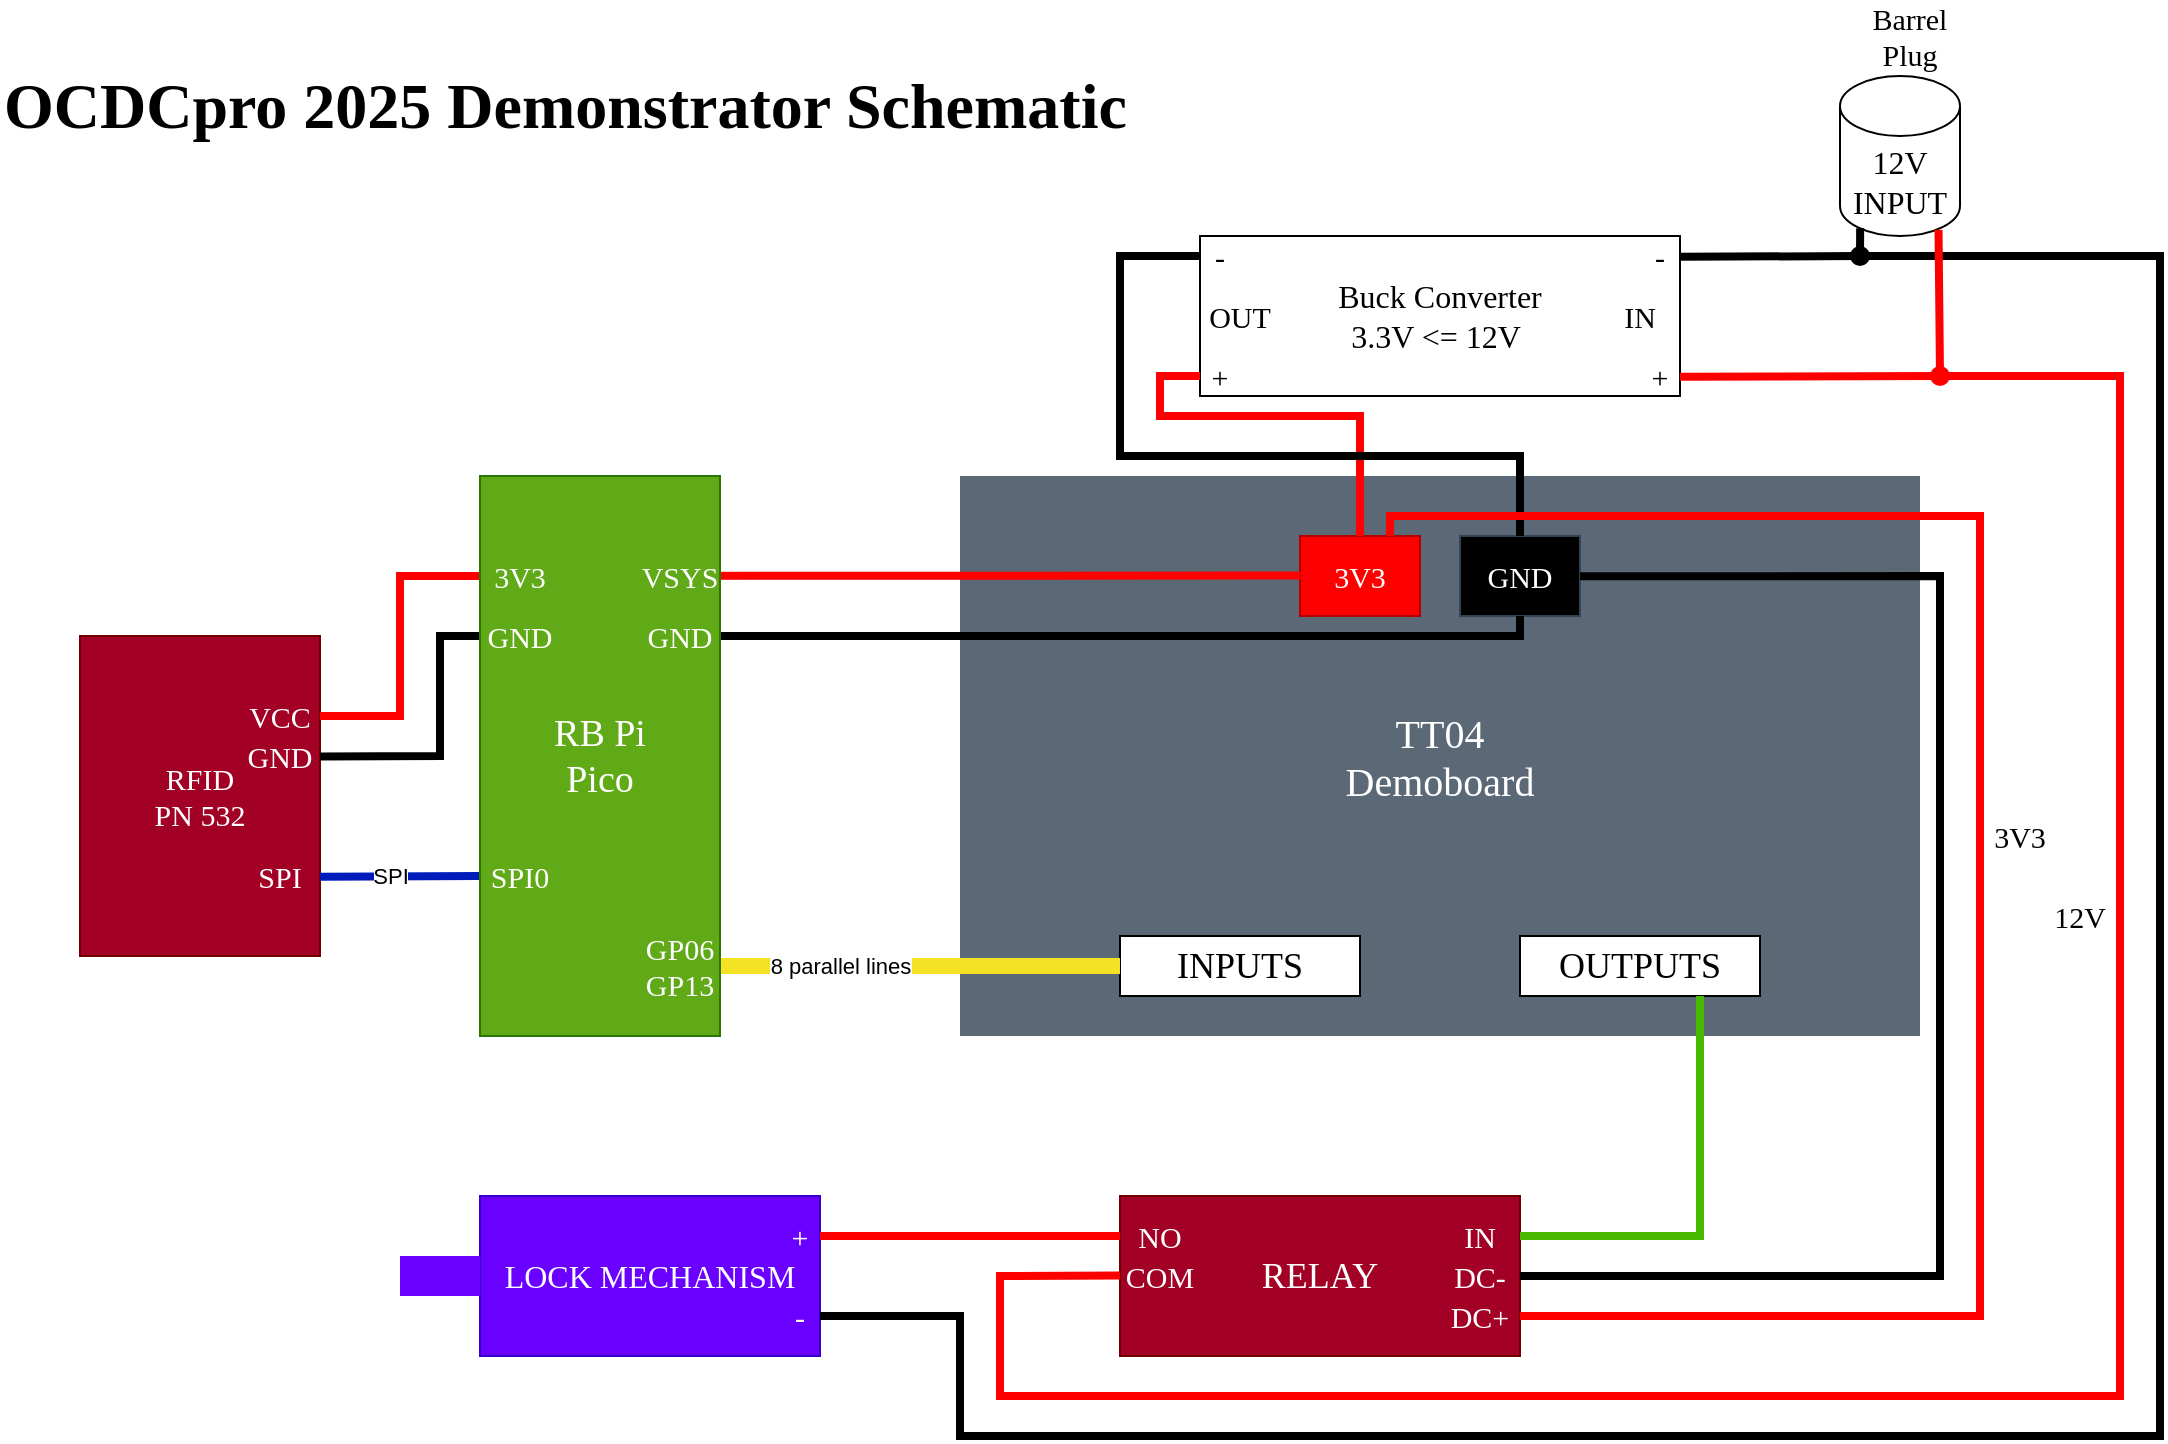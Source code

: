 <mxfile version="28.0.6">
  <diagram name="Page-1" id="QCwAmJ9PT2GfzORMa5Dn">
    <mxGraphModel dx="1678" dy="1046" grid="1" gridSize="10" guides="1" tooltips="1" connect="1" arrows="1" fold="1" page="1" pageScale="1" pageWidth="1169" pageHeight="827" math="0" shadow="0">
      <root>
        <mxCell id="0" />
        <mxCell id="1" parent="0" />
        <mxCell id="zM9eG9_5i-tdNmtmWKMm-1" value="&lt;font face=&quot;Lucida Console&quot; style=&quot;font-size: 16px;&quot;&gt;Buck Converter&lt;br&gt;&lt;/font&gt;&lt;span style=&quot;font-family: &amp;quot;Lucida Console&amp;quot;; font-size: 16px;&quot;&gt;3.3V &amp;lt;=&amp;nbsp;&lt;/span&gt;&lt;font face=&quot;Lucida Console&quot; style=&quot;font-size: 16px;&quot;&gt;12V&amp;nbsp;&lt;/font&gt;" style="rounded=0;whiteSpace=wrap;html=1;" vertex="1" parent="1">
          <mxGeometry x="640" y="160" width="240" height="80" as="geometry" />
        </mxCell>
        <mxCell id="zM9eG9_5i-tdNmtmWKMm-2" value="&lt;font face=&quot;Lucida Console&quot; style=&quot;font-size: 20px; color: rgb(255, 255, 255);&quot;&gt;TT04&lt;br&gt;Demoboard&lt;/font&gt;" style="rounded=0;whiteSpace=wrap;html=1;fillColor=light-dark(#5B6977,#7D8C9B);fontColor=#ffffff;strokeColor=none;" vertex="1" parent="1">
          <mxGeometry x="520" y="280" width="480" height="280" as="geometry" />
        </mxCell>
        <mxCell id="zM9eG9_5i-tdNmtmWKMm-3" value="&lt;font style=&quot;font-size: 16px;&quot; face=&quot;Lucida Console&quot;&gt;12V&lt;/font&gt;&lt;div&gt;&lt;font style=&quot;font-size: 16px;&quot; face=&quot;Lucida Console&quot;&gt;INPUT&lt;/font&gt;&lt;/div&gt;" style="shape=cylinder3;whiteSpace=wrap;html=1;boundedLbl=1;backgroundOutline=1;size=15;" vertex="1" parent="1">
          <mxGeometry x="960" y="80" width="60" height="80" as="geometry" />
        </mxCell>
        <mxCell id="zM9eG9_5i-tdNmtmWKMm-5" value="&lt;font style=&quot;font-size: 15px;&quot; face=&quot;Lucida Console&quot;&gt;RFID&lt;/font&gt;&lt;div&gt;&lt;font style=&quot;font-size: 15px;&quot; face=&quot;Lucida Console&quot;&gt;PN 532&lt;/font&gt;&lt;/div&gt;" style="rounded=0;whiteSpace=wrap;html=1;fillColor=#a20025;fontColor=#ffffff;strokeColor=#6F0000;" vertex="1" parent="1">
          <mxGeometry x="80" y="360" width="120" height="160" as="geometry" />
        </mxCell>
        <mxCell id="zM9eG9_5i-tdNmtmWKMm-7" value="&lt;font style=&quot;font-size: 18px;&quot; face=&quot;Lucida Console&quot;&gt;INPUTS&lt;/font&gt;" style="rounded=0;whiteSpace=wrap;html=1;" vertex="1" parent="1">
          <mxGeometry x="600" y="510" width="120" height="30" as="geometry" />
        </mxCell>
        <mxCell id="zM9eG9_5i-tdNmtmWKMm-8" value="&lt;font style=&quot;font-size: 18px;&quot; face=&quot;Lucida Console&quot;&gt;OUTPUTS&lt;/font&gt;" style="rounded=0;whiteSpace=wrap;html=1;" vertex="1" parent="1">
          <mxGeometry x="800" y="510" width="120" height="30" as="geometry" />
        </mxCell>
        <mxCell id="zM9eG9_5i-tdNmtmWKMm-10" value="&lt;font style=&quot;font-size: 18px;&quot; face=&quot;Lucida Console&quot;&gt;RELAY&lt;/font&gt;" style="rounded=0;whiteSpace=wrap;html=1;fillColor=#a20025;fontColor=#ffffff;strokeColor=#6F0000;" vertex="1" parent="1">
          <mxGeometry x="600" y="640" width="200" height="80" as="geometry" />
        </mxCell>
        <mxCell id="zM9eG9_5i-tdNmtmWKMm-11" value="&lt;font style=&quot;font-size: 15px;&quot; face=&quot;Lucida Console&quot;&gt;3V3&lt;/font&gt;" style="rounded=0;whiteSpace=wrap;html=1;fillColor=#FF0000;fontColor=#ffffff;strokeColor=#B20000;" vertex="1" parent="1">
          <mxGeometry x="690" y="310" width="60" height="40" as="geometry" />
        </mxCell>
        <mxCell id="zM9eG9_5i-tdNmtmWKMm-12" value="&lt;font style=&quot;font-size: 15px;&quot; face=&quot;Lucida Console&quot;&gt;GND&lt;/font&gt;" style="rounded=0;whiteSpace=wrap;html=1;fillColor=light-dark(#000000,#000000);fontColor=#ffffff;strokeColor=#314354;" vertex="1" parent="1">
          <mxGeometry x="770" y="310" width="60" height="40" as="geometry" />
        </mxCell>
        <mxCell id="zM9eG9_5i-tdNmtmWKMm-14" value="&lt;font style=&quot;font-size: 16px;&quot; face=&quot;Lucida Console&quot;&gt;LOCK MECHANISM&lt;/font&gt;" style="rounded=0;whiteSpace=wrap;html=1;fillColor=#6a00ff;fontColor=#ffffff;strokeColor=#3700CC;" vertex="1" parent="1">
          <mxGeometry x="280" y="640" width="170" height="80" as="geometry" />
        </mxCell>
        <mxCell id="zM9eG9_5i-tdNmtmWKMm-15" value="" style="endArrow=none;html=1;rounded=0;endFill=0;exitX=1;exitY=0.5;exitDx=0;exitDy=0;strokeWidth=4;fillColor=#0050ef;strokeColor=#001DBC;" edge="1" parent="1">
          <mxGeometry relative="1" as="geometry">
            <mxPoint x="200" y="480.42" as="sourcePoint" />
            <mxPoint x="280" y="480" as="targetPoint" />
          </mxGeometry>
        </mxCell>
        <mxCell id="zM9eG9_5i-tdNmtmWKMm-17" value="SPI" style="edgeLabel;html=1;align=center;verticalAlign=middle;resizable=0;points=[];" vertex="1" connectable="0" parent="zM9eG9_5i-tdNmtmWKMm-15">
          <mxGeometry x="-0.138" relative="1" as="geometry">
            <mxPoint as="offset" />
          </mxGeometry>
        </mxCell>
        <mxCell id="zM9eG9_5i-tdNmtmWKMm-18" value="" style="endArrow=none;html=1;rounded=0;endFill=0;exitX=0.997;exitY=0.875;exitDx=0;exitDy=0;strokeWidth=8;entryX=0;entryY=0.5;entryDx=0;entryDy=0;exitPerimeter=0;fillColor=#e3c800;strokeColor=light-dark(#f4e225, #ededed);" edge="1" parent="1" source="zM9eG9_5i-tdNmtmWKMm-4" target="zM9eG9_5i-tdNmtmWKMm-7">
          <mxGeometry relative="1" as="geometry">
            <mxPoint x="400" y="519.59" as="sourcePoint" />
            <mxPoint x="480" y="519.17" as="targetPoint" />
          </mxGeometry>
        </mxCell>
        <mxCell id="zM9eG9_5i-tdNmtmWKMm-19" value="8 parallel lines" style="edgeLabel;html=1;align=center;verticalAlign=middle;resizable=0;points=[];" vertex="1" connectable="0" parent="zM9eG9_5i-tdNmtmWKMm-18">
          <mxGeometry x="-0.138" relative="1" as="geometry">
            <mxPoint x="-26" as="offset" />
          </mxGeometry>
        </mxCell>
        <mxCell id="zM9eG9_5i-tdNmtmWKMm-20" value="" style="endArrow=none;html=1;rounded=0;endFill=0;strokeWidth=4;entryX=0.75;entryY=1;entryDx=0;entryDy=0;exitX=1;exitY=0.25;exitDx=0;exitDy=0;fillColor=#60a917;strokeColor=#47B900;" edge="1" parent="1" source="zM9eG9_5i-tdNmtmWKMm-10" target="zM9eG9_5i-tdNmtmWKMm-8">
          <mxGeometry relative="1" as="geometry">
            <mxPoint x="868" y="660" as="sourcePoint" />
            <mxPoint x="960" y="610" as="targetPoint" />
            <Array as="points">
              <mxPoint x="890" y="660" />
              <mxPoint x="890" y="600" />
            </Array>
          </mxGeometry>
        </mxCell>
        <mxCell id="zM9eG9_5i-tdNmtmWKMm-23" value="" style="endArrow=none;html=1;rounded=0;endFill=0;exitX=1;exitY=0.25;exitDx=0;exitDy=0;strokeWidth=4;entryX=0;entryY=0.25;entryDx=0;entryDy=0;fillColor=#e51400;strokeColor=#FF0000;" edge="1" parent="1" source="zM9eG9_5i-tdNmtmWKMm-14" target="zM9eG9_5i-tdNmtmWKMm-10">
          <mxGeometry relative="1" as="geometry">
            <mxPoint x="440" y="670" as="sourcePoint" />
            <mxPoint x="640" y="670" as="targetPoint" />
          </mxGeometry>
        </mxCell>
        <mxCell id="zM9eG9_5i-tdNmtmWKMm-25" value="" style="endArrow=none;html=1;rounded=0;endFill=0;exitX=1;exitY=0.5;exitDx=0;exitDy=0;strokeWidth=4;fillColor=#e51400;strokeColor=#FF0000;" edge="1" parent="1">
          <mxGeometry relative="1" as="geometry">
            <mxPoint x="880" y="230.42" as="sourcePoint" />
            <mxPoint x="1010" y="230" as="targetPoint" />
          </mxGeometry>
        </mxCell>
        <mxCell id="zM9eG9_5i-tdNmtmWKMm-27" value="" style="endArrow=none;html=1;rounded=0;endFill=0;exitX=1;exitY=0.5;exitDx=0;exitDy=0;strokeWidth=4;" edge="1" parent="1">
          <mxGeometry relative="1" as="geometry">
            <mxPoint x="880" y="170.42" as="sourcePoint" />
            <mxPoint x="970" y="170" as="targetPoint" />
          </mxGeometry>
        </mxCell>
        <mxCell id="zM9eG9_5i-tdNmtmWKMm-28" value="" style="endArrow=none;html=1;rounded=0;endFill=0;exitX=0.168;exitY=0.951;exitDx=0;exitDy=0;strokeWidth=4;exitPerimeter=0;entryX=1;entryY=0.75;entryDx=0;entryDy=0;" edge="1" parent="1" source="zM9eG9_5i-tdNmtmWKMm-3" target="zM9eG9_5i-tdNmtmWKMm-14">
          <mxGeometry relative="1" as="geometry">
            <mxPoint x="1000" y="190.42" as="sourcePoint" />
            <mxPoint x="440" y="760" as="targetPoint" />
            <Array as="points">
              <mxPoint x="970" y="170" />
              <mxPoint x="1120" y="170" />
              <mxPoint x="1120" y="760" />
              <mxPoint x="520" y="760" />
              <mxPoint x="520" y="700" />
            </Array>
          </mxGeometry>
        </mxCell>
        <mxCell id="zM9eG9_5i-tdNmtmWKMm-29" value="" style="endArrow=none;html=1;rounded=0;endFill=0;strokeWidth=4;entryX=0;entryY=0.25;entryDx=0;entryDy=0;fillColor=#e51400;strokeColor=#FF0000;exitX=0.821;exitY=0.961;exitDx=0;exitDy=0;exitPerimeter=0;" edge="1" parent="1" source="zM9eG9_5i-tdNmtmWKMm-3">
          <mxGeometry relative="1" as="geometry">
            <mxPoint x="1000" y="180" as="sourcePoint" />
            <mxPoint x="600" y="679.8" as="targetPoint" />
            <Array as="points">
              <mxPoint x="1010" y="230" />
              <mxPoint x="1100" y="230" />
              <mxPoint x="1100" y="740" />
              <mxPoint x="540" y="740" />
              <mxPoint x="540" y="680" />
            </Array>
          </mxGeometry>
        </mxCell>
        <mxCell id="zM9eG9_5i-tdNmtmWKMm-30" value="" style="ellipse;whiteSpace=wrap;html=1;aspect=fixed;fillColor=#FF0000;fontColor=#ffffff;strokeColor=none;" vertex="1" parent="1">
          <mxGeometry x="1005" y="225" width="10" height="10" as="geometry" />
        </mxCell>
        <mxCell id="zM9eG9_5i-tdNmtmWKMm-32" value="" style="rounded=0;whiteSpace=wrap;html=1;fillColor=#6a00ff;fontColor=#ffffff;strokeColor=none;" vertex="1" parent="1">
          <mxGeometry x="240" y="670" width="40" height="20" as="geometry" />
        </mxCell>
        <mxCell id="zM9eG9_5i-tdNmtmWKMm-33" value="" style="ellipse;whiteSpace=wrap;html=1;aspect=fixed;fillColor=light-dark(#000000,#000000);fontColor=#ffffff;strokeColor=none;" vertex="1" parent="1">
          <mxGeometry x="965" y="165" width="10" height="10" as="geometry" />
        </mxCell>
        <mxCell id="zM9eG9_5i-tdNmtmWKMm-35" value="" style="endArrow=none;html=1;rounded=0;endFill=0;exitX=0.5;exitY=0;exitDx=0;exitDy=0;strokeWidth=4;fillColor=#e51400;strokeColor=#FF0000;entryX=0;entryY=0.5;entryDx=0;entryDy=0;" edge="1" parent="1" source="zM9eG9_5i-tdNmtmWKMm-11" target="zM9eG9_5i-tdNmtmWKMm-62">
          <mxGeometry relative="1" as="geometry">
            <mxPoint x="510" y="230.06" as="sourcePoint" />
            <mxPoint x="630" y="220" as="targetPoint" />
            <Array as="points">
              <mxPoint x="720" y="250" />
              <mxPoint x="620" y="250" />
              <mxPoint x="620" y="230" />
            </Array>
          </mxGeometry>
        </mxCell>
        <mxCell id="zM9eG9_5i-tdNmtmWKMm-36" value="" style="endArrow=none;html=1;rounded=0;endFill=0;exitX=0.5;exitY=0;exitDx=0;exitDy=0;strokeWidth=4;fillColor=#e51400;strokeColor=#000000;entryX=0;entryY=0.5;entryDx=0;entryDy=0;" edge="1" parent="1" source="zM9eG9_5i-tdNmtmWKMm-12" target="zM9eG9_5i-tdNmtmWKMm-61">
          <mxGeometry relative="1" as="geometry">
            <mxPoint x="720" y="255.36" as="sourcePoint" />
            <mxPoint x="620" y="190" as="targetPoint" />
            <Array as="points">
              <mxPoint x="800" y="270" />
              <mxPoint x="600" y="270" />
              <mxPoint x="600" y="170" />
            </Array>
          </mxGeometry>
        </mxCell>
        <mxCell id="zM9eG9_5i-tdNmtmWKMm-37" value="" style="endArrow=none;html=1;rounded=0;endFill=0;exitX=1;exitY=0.25;exitDx=0;exitDy=0;strokeWidth=4;fillColor=#e51400;strokeColor=#FF0000;" edge="1" parent="1" source="zM9eG9_5i-tdNmtmWKMm-5">
          <mxGeometry relative="1" as="geometry">
            <mxPoint x="560" y="330.17" as="sourcePoint" />
            <mxPoint x="690" y="329.75" as="targetPoint" />
            <Array as="points">
              <mxPoint x="240" y="400" />
              <mxPoint x="240" y="330" />
            </Array>
          </mxGeometry>
        </mxCell>
        <mxCell id="zM9eG9_5i-tdNmtmWKMm-38" value="" style="endArrow=none;html=1;rounded=0;endFill=0;exitX=1;exitY=0.25;exitDx=0;exitDy=0;strokeWidth=4;fillColor=#e51400;strokeColor=light-dark(#000000, #ff9090);entryX=0.5;entryY=1;entryDx=0;entryDy=0;" edge="1" parent="1" target="zM9eG9_5i-tdNmtmWKMm-12">
          <mxGeometry relative="1" as="geometry">
            <mxPoint x="200" y="420.25" as="sourcePoint" />
            <mxPoint x="690" y="350" as="targetPoint" />
            <Array as="points">
              <mxPoint x="260" y="420" />
              <mxPoint x="260" y="360" />
              <mxPoint x="800" y="360" />
            </Array>
          </mxGeometry>
        </mxCell>
        <mxCell id="zM9eG9_5i-tdNmtmWKMm-4" value="&lt;font style=&quot;color: rgb(255, 255, 255); font-size: 19px;&quot; face=&quot;Lucida Console&quot;&gt;RB Pi&lt;br&gt;Pico&lt;/font&gt;" style="rounded=0;whiteSpace=wrap;html=1;fillColor=#60a917;strokeColor=#2D7600;fontColor=#ffffff;" vertex="1" parent="1">
          <mxGeometry x="280" y="280" width="120" height="280" as="geometry" />
        </mxCell>
        <mxCell id="zM9eG9_5i-tdNmtmWKMm-40" value="" style="endArrow=none;html=1;rounded=0;endFill=0;exitX=1;exitY=0.5;exitDx=0;exitDy=0;strokeWidth=4;entryX=1;entryY=0.5;entryDx=0;entryDy=0;" edge="1" parent="1" target="zM9eG9_5i-tdNmtmWKMm-10">
          <mxGeometry relative="1" as="geometry">
            <mxPoint x="830" y="330.17" as="sourcePoint" />
            <mxPoint x="920" y="329.75" as="targetPoint" />
            <Array as="points">
              <mxPoint x="1010" y="330" />
              <mxPoint x="1010" y="680" />
            </Array>
          </mxGeometry>
        </mxCell>
        <mxCell id="zM9eG9_5i-tdNmtmWKMm-41" value="" style="endArrow=none;html=1;rounded=0;endFill=0;strokeWidth=4;entryX=1;entryY=0.5;entryDx=0;entryDy=0;strokeColor=#FF0000;exitX=0.75;exitY=0;exitDx=0;exitDy=0;" edge="1" parent="1" source="zM9eG9_5i-tdNmtmWKMm-11">
          <mxGeometry relative="1" as="geometry">
            <mxPoint x="720" y="300" as="sourcePoint" />
            <mxPoint x="800" y="700" as="targetPoint" />
            <Array as="points">
              <mxPoint x="735" y="300" />
              <mxPoint x="1030" y="300" />
              <mxPoint x="1030" y="700" />
            </Array>
          </mxGeometry>
        </mxCell>
        <mxCell id="zM9eG9_5i-tdNmtmWKMm-42" value="&lt;font&gt;OCDCpro 2025 Demonstrator Schematic&lt;/font&gt;" style="text;html=1;align=left;verticalAlign=middle;whiteSpace=wrap;rounded=0;fontSize=32;fontStyle=1;fontFamily=Lucida Console;" vertex="1" parent="1">
          <mxGeometry x="40" y="70" width="780" height="50" as="geometry" />
        </mxCell>
        <mxCell id="zM9eG9_5i-tdNmtmWKMm-44" value="&lt;font style=&quot;font-size: 15px;&quot; face=&quot;Lucida Console&quot;&gt;IN&lt;/font&gt;" style="text;html=1;align=center;verticalAlign=middle;whiteSpace=wrap;rounded=0;" vertex="1" parent="1">
          <mxGeometry x="840" y="185" width="40" height="30" as="geometry" />
        </mxCell>
        <mxCell id="zM9eG9_5i-tdNmtmWKMm-45" value="&lt;font style=&quot;font-size: 15px;&quot; face=&quot;Lucida Console&quot;&gt;OUT&lt;/font&gt;" style="text;html=1;align=center;verticalAlign=middle;whiteSpace=wrap;rounded=0;" vertex="1" parent="1">
          <mxGeometry x="640" y="185" width="40" height="30" as="geometry" />
        </mxCell>
        <mxCell id="zM9eG9_5i-tdNmtmWKMm-46" value="&lt;font style=&quot;font-size: 15px; color: rgb(255, 255, 255);&quot; face=&quot;Lucida Console&quot;&gt;IN&lt;/font&gt;" style="text;html=1;align=center;verticalAlign=middle;whiteSpace=wrap;rounded=0;" vertex="1" parent="1">
          <mxGeometry x="760" y="650" width="40" height="20" as="geometry" />
        </mxCell>
        <mxCell id="zM9eG9_5i-tdNmtmWKMm-47" value="&lt;font style=&quot;font-size: 15px; color: rgb(255, 255, 255);&quot; face=&quot;Lucida Console&quot;&gt;DC-&lt;/font&gt;" style="text;html=1;align=center;verticalAlign=middle;whiteSpace=wrap;rounded=0;" vertex="1" parent="1">
          <mxGeometry x="760" y="670" width="40" height="20" as="geometry" />
        </mxCell>
        <mxCell id="zM9eG9_5i-tdNmtmWKMm-48" value="&lt;font style=&quot;font-size: 15px; color: rgb(255, 255, 255);&quot; face=&quot;Lucida Console&quot;&gt;DC+&lt;/font&gt;" style="text;html=1;align=center;verticalAlign=middle;whiteSpace=wrap;rounded=0;" vertex="1" parent="1">
          <mxGeometry x="760" y="690" width="40" height="20" as="geometry" />
        </mxCell>
        <mxCell id="zM9eG9_5i-tdNmtmWKMm-49" value="&lt;font style=&quot;font-size: 15px; color: rgb(255, 255, 255);&quot; face=&quot;Lucida Console&quot;&gt;NO&lt;/font&gt;" style="text;html=1;align=center;verticalAlign=middle;whiteSpace=wrap;rounded=0;" vertex="1" parent="1">
          <mxGeometry x="600" y="650" width="40" height="20" as="geometry" />
        </mxCell>
        <mxCell id="zM9eG9_5i-tdNmtmWKMm-50" value="&lt;font style=&quot;font-size: 15px; color: rgb(255, 255, 255);&quot; face=&quot;Lucida Console&quot;&gt;COM&lt;/font&gt;" style="text;html=1;align=center;verticalAlign=middle;whiteSpace=wrap;rounded=0;" vertex="1" parent="1">
          <mxGeometry x="600" y="670" width="40" height="20" as="geometry" />
        </mxCell>
        <mxCell id="zM9eG9_5i-tdNmtmWKMm-51" value="&lt;font style=&quot;font-size: 15px; color: rgb(255, 255, 255);&quot; face=&quot;Lucida Console&quot;&gt;+&lt;/font&gt;" style="text;html=1;align=center;verticalAlign=middle;whiteSpace=wrap;rounded=0;" vertex="1" parent="1">
          <mxGeometry x="430" y="650" width="20" height="20" as="geometry" />
        </mxCell>
        <mxCell id="zM9eG9_5i-tdNmtmWKMm-52" value="&lt;font style=&quot;font-size: 15px; color: rgb(255, 255, 255);&quot; face=&quot;Lucida Console&quot;&gt;-&lt;/font&gt;" style="text;html=1;align=center;verticalAlign=middle;whiteSpace=wrap;rounded=0;" vertex="1" parent="1">
          <mxGeometry x="430" y="690" width="20" height="20" as="geometry" />
        </mxCell>
        <mxCell id="zM9eG9_5i-tdNmtmWKMm-53" value="&lt;font style=&quot;font-size: 15px; color: rgb(255, 255, 255);&quot; face=&quot;Lucida Console&quot;&gt;VSYS&lt;/font&gt;" style="text;html=1;align=center;verticalAlign=middle;whiteSpace=wrap;rounded=0;" vertex="1" parent="1">
          <mxGeometry x="360" y="320" width="40" height="20" as="geometry" />
        </mxCell>
        <mxCell id="zM9eG9_5i-tdNmtmWKMm-54" value="&lt;font style=&quot;font-size: 15px; color: rgb(255, 255, 255);&quot; face=&quot;Lucida Console&quot;&gt;GND&lt;/font&gt;" style="text;html=1;align=center;verticalAlign=middle;whiteSpace=wrap;rounded=0;" vertex="1" parent="1">
          <mxGeometry x="360" y="350" width="40" height="20" as="geometry" />
        </mxCell>
        <mxCell id="zM9eG9_5i-tdNmtmWKMm-55" value="&lt;font style=&quot;font-size: 15px; color: rgb(255, 255, 255);&quot; face=&quot;Lucida Console&quot;&gt;3V3&lt;/font&gt;" style="text;html=1;align=center;verticalAlign=middle;whiteSpace=wrap;rounded=0;" vertex="1" parent="1">
          <mxGeometry x="280" y="320" width="40" height="20" as="geometry" />
        </mxCell>
        <mxCell id="zM9eG9_5i-tdNmtmWKMm-56" value="&lt;font style=&quot;font-size: 15px; color: rgb(255, 255, 255);&quot; face=&quot;Lucida Console&quot;&gt;GND&lt;/font&gt;" style="text;html=1;align=center;verticalAlign=middle;whiteSpace=wrap;rounded=0;" vertex="1" parent="1">
          <mxGeometry x="280" y="350" width="40" height="20" as="geometry" />
        </mxCell>
        <mxCell id="zM9eG9_5i-tdNmtmWKMm-57" value="&lt;font style=&quot;font-size: 15px; color: rgb(255, 255, 255);&quot; face=&quot;Lucida Console&quot;&gt;SPI0&lt;/font&gt;" style="text;html=1;align=center;verticalAlign=middle;whiteSpace=wrap;rounded=0;" vertex="1" parent="1">
          <mxGeometry x="280" y="470" width="40" height="20" as="geometry" />
        </mxCell>
        <mxCell id="zM9eG9_5i-tdNmtmWKMm-58" value="&lt;font face=&quot;Lucida Console&quot; color=&quot;#ffffff&quot;&gt;&lt;span style=&quot;font-size: 15px;&quot;&gt;GP06&lt;br&gt;GP13&lt;/span&gt;&lt;/font&gt;" style="text;html=1;align=center;verticalAlign=middle;whiteSpace=wrap;rounded=0;" vertex="1" parent="1">
          <mxGeometry x="360" y="506.25" width="40" height="37.5" as="geometry" />
        </mxCell>
        <mxCell id="zM9eG9_5i-tdNmtmWKMm-59" value="&lt;font face=&quot;Lucida Console&quot; style=&quot;font-size: 15px;&quot;&gt;+&lt;/font&gt;" style="text;html=1;align=center;verticalAlign=middle;whiteSpace=wrap;rounded=0;fontColor=#000000;" vertex="1" parent="1">
          <mxGeometry x="860" y="220" width="20" height="20" as="geometry" />
        </mxCell>
        <mxCell id="zM9eG9_5i-tdNmtmWKMm-60" value="&lt;font face=&quot;Lucida Console&quot; style=&quot;font-size: 15px;&quot;&gt;-&lt;/font&gt;" style="text;html=1;align=center;verticalAlign=middle;whiteSpace=wrap;rounded=0;fontColor=#000000;" vertex="1" parent="1">
          <mxGeometry x="860" y="160" width="20" height="20" as="geometry" />
        </mxCell>
        <mxCell id="zM9eG9_5i-tdNmtmWKMm-61" value="&lt;font face=&quot;Lucida Console&quot; style=&quot;font-size: 15px;&quot;&gt;-&lt;/font&gt;" style="text;html=1;align=center;verticalAlign=middle;whiteSpace=wrap;rounded=0;fontColor=#000000;" vertex="1" parent="1">
          <mxGeometry x="640" y="160" width="20" height="20" as="geometry" />
        </mxCell>
        <mxCell id="zM9eG9_5i-tdNmtmWKMm-62" value="&lt;font face=&quot;Lucida Console&quot; style=&quot;font-size: 15px;&quot;&gt;+&lt;/font&gt;" style="text;html=1;align=center;verticalAlign=middle;whiteSpace=wrap;rounded=0;fontColor=#000000;" vertex="1" parent="1">
          <mxGeometry x="640" y="220" width="20" height="20" as="geometry" />
        </mxCell>
        <mxCell id="zM9eG9_5i-tdNmtmWKMm-63" value="&lt;font style=&quot;font-size: 15px; color: rgb(255, 255, 255);&quot; face=&quot;Lucida Console&quot;&gt;VCC&lt;/font&gt;" style="text;html=1;align=center;verticalAlign=middle;whiteSpace=wrap;rounded=0;" vertex="1" parent="1">
          <mxGeometry x="160" y="390" width="40" height="20" as="geometry" />
        </mxCell>
        <mxCell id="zM9eG9_5i-tdNmtmWKMm-64" value="&lt;font style=&quot;font-size: 15px; color: rgb(255, 255, 255);&quot; face=&quot;Lucida Console&quot;&gt;GND&lt;/font&gt;" style="text;html=1;align=center;verticalAlign=middle;whiteSpace=wrap;rounded=0;" vertex="1" parent="1">
          <mxGeometry x="160" y="410" width="40" height="20" as="geometry" />
        </mxCell>
        <mxCell id="zM9eG9_5i-tdNmtmWKMm-65" value="&lt;font face=&quot;Lucida Console&quot; color=&quot;#ffffff&quot;&gt;&lt;span style=&quot;font-size: 15px;&quot;&gt;SPI&lt;/span&gt;&lt;/font&gt;" style="text;html=1;align=center;verticalAlign=middle;whiteSpace=wrap;rounded=0;" vertex="1" parent="1">
          <mxGeometry x="160" y="470" width="40" height="20" as="geometry" />
        </mxCell>
        <mxCell id="zM9eG9_5i-tdNmtmWKMm-66" value="&lt;font face=&quot;Lucida Console&quot; style=&quot;font-size: 15px;&quot;&gt;3V3&lt;/font&gt;" style="text;html=1;align=center;verticalAlign=middle;whiteSpace=wrap;rounded=0;fontColor=default;" vertex="1" parent="1">
          <mxGeometry x="1030" y="450" width="40" height="20" as="geometry" />
        </mxCell>
        <mxCell id="zM9eG9_5i-tdNmtmWKMm-67" value="&lt;font face=&quot;Lucida Console&quot; style=&quot;font-size: 15px;&quot;&gt;12V&lt;/font&gt;" style="text;html=1;align=center;verticalAlign=middle;whiteSpace=wrap;rounded=0;fontColor=default;" vertex="1" parent="1">
          <mxGeometry x="1060" y="490" width="40" height="20" as="geometry" />
        </mxCell>
        <mxCell id="zM9eG9_5i-tdNmtmWKMm-70" value="&lt;font face=&quot;Lucida Console&quot; style=&quot;font-size: 15px;&quot;&gt;Barrel&lt;br&gt;Plug&lt;/font&gt;" style="text;html=1;align=center;verticalAlign=middle;whiteSpace=wrap;rounded=0;fontColor=default;" vertex="1" parent="1">
          <mxGeometry x="975" y="50" width="40" height="20" as="geometry" />
        </mxCell>
      </root>
    </mxGraphModel>
  </diagram>
</mxfile>
